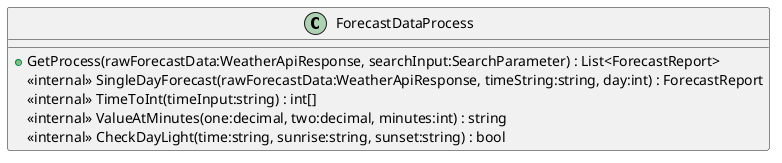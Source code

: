 @startuml
class ForecastDataProcess {
    + GetProcess(rawForecastData:WeatherApiResponse, searchInput:SearchParameter) : List<ForecastReport>
    <<internal>> SingleDayForecast(rawForecastData:WeatherApiResponse, timeString:string, day:int) : ForecastReport
    <<internal>> TimeToInt(timeInput:string) : int[]
    <<internal>> ValueAtMinutes(one:decimal, two:decimal, minutes:int) : string
    <<internal>> CheckDayLight(time:string, sunrise:string, sunset:string) : bool
}
@enduml
